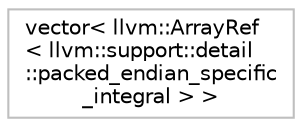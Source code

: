 digraph "Graphical Class Hierarchy"
{
 // LATEX_PDF_SIZE
  bgcolor="transparent";
  edge [fontname="Helvetica",fontsize="10",labelfontname="Helvetica",labelfontsize="10"];
  node [fontname="Helvetica",fontsize="10",shape=record];
  rankdir="LR";
  Node0 [label="vector\< llvm::ArrayRef\l\< llvm::support::detail\l::packed_endian_specific\l_integral \> \>",height=0.2,width=0.4,color="grey75",tooltip=" "];
}
